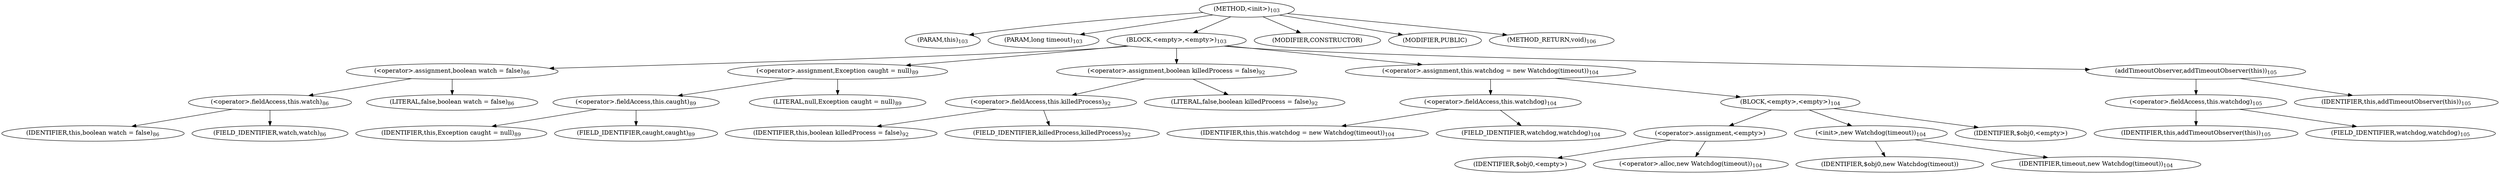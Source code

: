 digraph "&lt;init&gt;" {  
"43" [label = <(METHOD,&lt;init&gt;)<SUB>103</SUB>> ]
"4" [label = <(PARAM,this)<SUB>103</SUB>> ]
"44" [label = <(PARAM,long timeout)<SUB>103</SUB>> ]
"45" [label = <(BLOCK,&lt;empty&gt;,&lt;empty&gt;)<SUB>103</SUB>> ]
"46" [label = <(&lt;operator&gt;.assignment,boolean watch = false)<SUB>86</SUB>> ]
"47" [label = <(&lt;operator&gt;.fieldAccess,this.watch)<SUB>86</SUB>> ]
"48" [label = <(IDENTIFIER,this,boolean watch = false)<SUB>86</SUB>> ]
"49" [label = <(FIELD_IDENTIFIER,watch,watch)<SUB>86</SUB>> ]
"50" [label = <(LITERAL,false,boolean watch = false)<SUB>86</SUB>> ]
"51" [label = <(&lt;operator&gt;.assignment,Exception caught = null)<SUB>89</SUB>> ]
"52" [label = <(&lt;operator&gt;.fieldAccess,this.caught)<SUB>89</SUB>> ]
"53" [label = <(IDENTIFIER,this,Exception caught = null)<SUB>89</SUB>> ]
"54" [label = <(FIELD_IDENTIFIER,caught,caught)<SUB>89</SUB>> ]
"55" [label = <(LITERAL,null,Exception caught = null)<SUB>89</SUB>> ]
"56" [label = <(&lt;operator&gt;.assignment,boolean killedProcess = false)<SUB>92</SUB>> ]
"57" [label = <(&lt;operator&gt;.fieldAccess,this.killedProcess)<SUB>92</SUB>> ]
"58" [label = <(IDENTIFIER,this,boolean killedProcess = false)<SUB>92</SUB>> ]
"59" [label = <(FIELD_IDENTIFIER,killedProcess,killedProcess)<SUB>92</SUB>> ]
"60" [label = <(LITERAL,false,boolean killedProcess = false)<SUB>92</SUB>> ]
"61" [label = <(&lt;operator&gt;.assignment,this.watchdog = new Watchdog(timeout))<SUB>104</SUB>> ]
"62" [label = <(&lt;operator&gt;.fieldAccess,this.watchdog)<SUB>104</SUB>> ]
"63" [label = <(IDENTIFIER,this,this.watchdog = new Watchdog(timeout))<SUB>104</SUB>> ]
"64" [label = <(FIELD_IDENTIFIER,watchdog,watchdog)<SUB>104</SUB>> ]
"65" [label = <(BLOCK,&lt;empty&gt;,&lt;empty&gt;)<SUB>104</SUB>> ]
"66" [label = <(&lt;operator&gt;.assignment,&lt;empty&gt;)> ]
"67" [label = <(IDENTIFIER,$obj0,&lt;empty&gt;)> ]
"68" [label = <(&lt;operator&gt;.alloc,new Watchdog(timeout))<SUB>104</SUB>> ]
"69" [label = <(&lt;init&gt;,new Watchdog(timeout))<SUB>104</SUB>> ]
"70" [label = <(IDENTIFIER,$obj0,new Watchdog(timeout))> ]
"71" [label = <(IDENTIFIER,timeout,new Watchdog(timeout))<SUB>104</SUB>> ]
"72" [label = <(IDENTIFIER,$obj0,&lt;empty&gt;)> ]
"73" [label = <(addTimeoutObserver,addTimeoutObserver(this))<SUB>105</SUB>> ]
"74" [label = <(&lt;operator&gt;.fieldAccess,this.watchdog)<SUB>105</SUB>> ]
"75" [label = <(IDENTIFIER,this,addTimeoutObserver(this))<SUB>105</SUB>> ]
"76" [label = <(FIELD_IDENTIFIER,watchdog,watchdog)<SUB>105</SUB>> ]
"3" [label = <(IDENTIFIER,this,addTimeoutObserver(this))<SUB>105</SUB>> ]
"77" [label = <(MODIFIER,CONSTRUCTOR)> ]
"78" [label = <(MODIFIER,PUBLIC)> ]
"79" [label = <(METHOD_RETURN,void)<SUB>106</SUB>> ]
  "43" -> "4" 
  "43" -> "44" 
  "43" -> "45" 
  "43" -> "77" 
  "43" -> "78" 
  "43" -> "79" 
  "45" -> "46" 
  "45" -> "51" 
  "45" -> "56" 
  "45" -> "61" 
  "45" -> "73" 
  "46" -> "47" 
  "46" -> "50" 
  "47" -> "48" 
  "47" -> "49" 
  "51" -> "52" 
  "51" -> "55" 
  "52" -> "53" 
  "52" -> "54" 
  "56" -> "57" 
  "56" -> "60" 
  "57" -> "58" 
  "57" -> "59" 
  "61" -> "62" 
  "61" -> "65" 
  "62" -> "63" 
  "62" -> "64" 
  "65" -> "66" 
  "65" -> "69" 
  "65" -> "72" 
  "66" -> "67" 
  "66" -> "68" 
  "69" -> "70" 
  "69" -> "71" 
  "73" -> "74" 
  "73" -> "3" 
  "74" -> "75" 
  "74" -> "76" 
}
